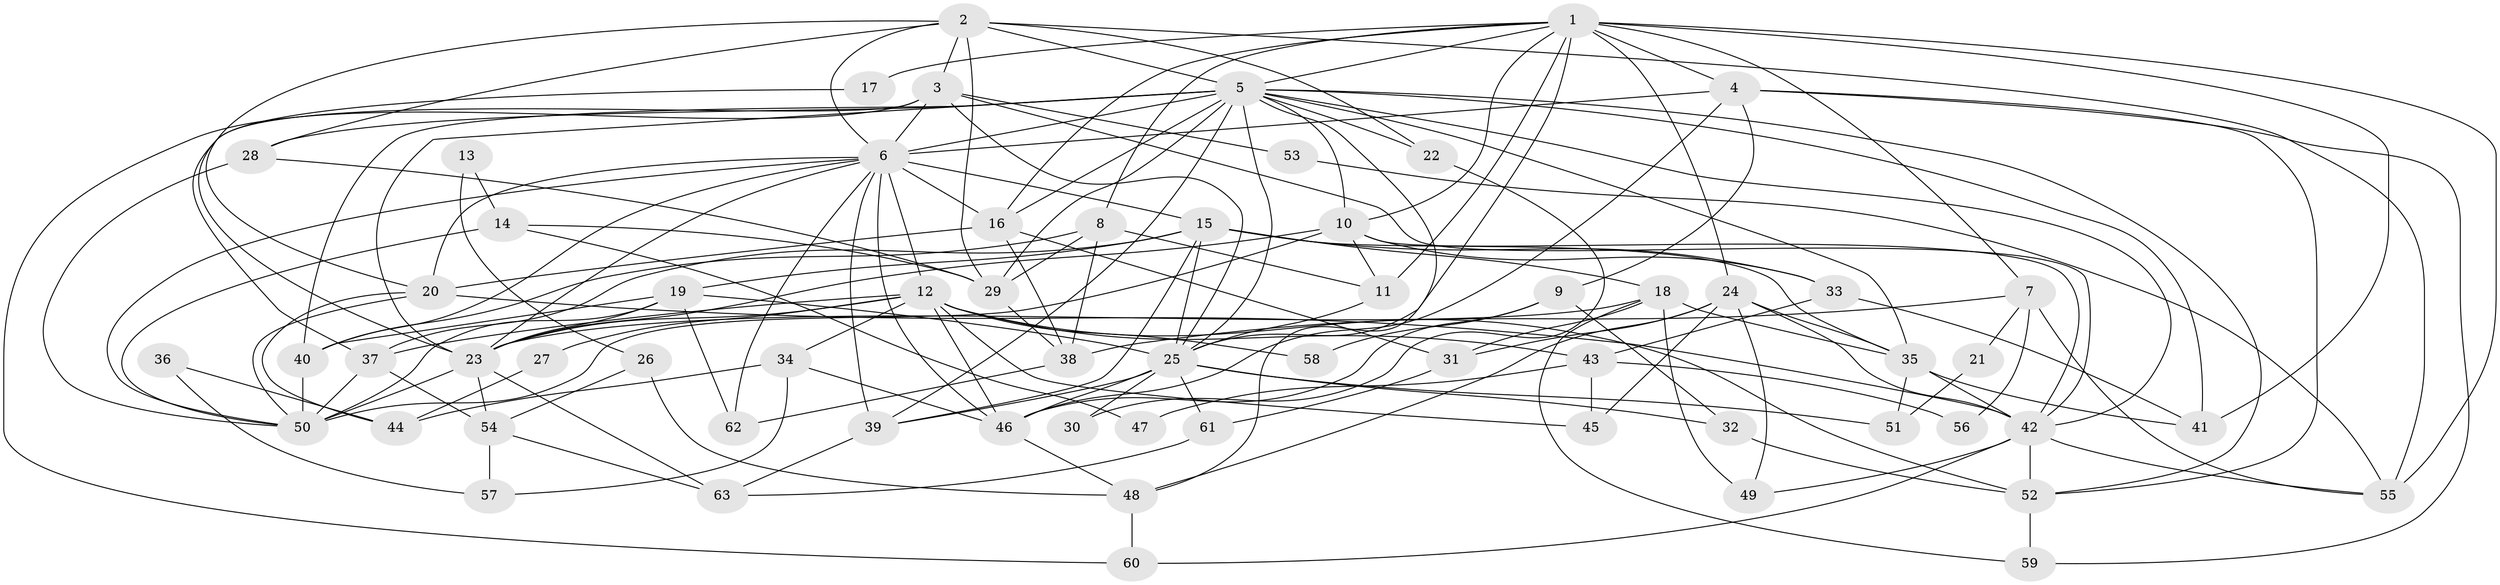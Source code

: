 // original degree distribution, {5: 0.15873015873015872, 4: 0.29365079365079366, 3: 0.2698412698412698, 6: 0.07936507936507936, 7: 0.03968253968253968, 2: 0.1349206349206349, 8: 0.015873015873015872, 9: 0.007936507936507936}
// Generated by graph-tools (version 1.1) at 2025/35/03/09/25 02:35:58]
// undirected, 63 vertices, 165 edges
graph export_dot {
graph [start="1"]
  node [color=gray90,style=filled];
  1;
  2;
  3;
  4;
  5;
  6;
  7;
  8;
  9;
  10;
  11;
  12;
  13;
  14;
  15;
  16;
  17;
  18;
  19;
  20;
  21;
  22;
  23;
  24;
  25;
  26;
  27;
  28;
  29;
  30;
  31;
  32;
  33;
  34;
  35;
  36;
  37;
  38;
  39;
  40;
  41;
  42;
  43;
  44;
  45;
  46;
  47;
  48;
  49;
  50;
  51;
  52;
  53;
  54;
  55;
  56;
  57;
  58;
  59;
  60;
  61;
  62;
  63;
  1 -- 4 [weight=2.0];
  1 -- 5 [weight=1.0];
  1 -- 7 [weight=1.0];
  1 -- 8 [weight=2.0];
  1 -- 10 [weight=1.0];
  1 -- 11 [weight=1.0];
  1 -- 16 [weight=1.0];
  1 -- 17 [weight=1.0];
  1 -- 24 [weight=1.0];
  1 -- 25 [weight=1.0];
  1 -- 41 [weight=1.0];
  1 -- 55 [weight=1.0];
  2 -- 3 [weight=1.0];
  2 -- 5 [weight=2.0];
  2 -- 6 [weight=3.0];
  2 -- 20 [weight=1.0];
  2 -- 22 [weight=2.0];
  2 -- 28 [weight=1.0];
  2 -- 29 [weight=1.0];
  2 -- 55 [weight=1.0];
  3 -- 6 [weight=1.0];
  3 -- 25 [weight=1.0];
  3 -- 37 [weight=1.0];
  3 -- 42 [weight=1.0];
  3 -- 53 [weight=1.0];
  3 -- 60 [weight=1.0];
  4 -- 6 [weight=2.0];
  4 -- 9 [weight=2.0];
  4 -- 46 [weight=1.0];
  4 -- 52 [weight=1.0];
  4 -- 59 [weight=1.0];
  5 -- 6 [weight=1.0];
  5 -- 10 [weight=2.0];
  5 -- 16 [weight=1.0];
  5 -- 22 [weight=1.0];
  5 -- 23 [weight=1.0];
  5 -- 25 [weight=1.0];
  5 -- 28 [weight=1.0];
  5 -- 29 [weight=1.0];
  5 -- 35 [weight=1.0];
  5 -- 39 [weight=1.0];
  5 -- 40 [weight=2.0];
  5 -- 41 [weight=1.0];
  5 -- 42 [weight=2.0];
  5 -- 48 [weight=1.0];
  5 -- 52 [weight=1.0];
  6 -- 12 [weight=2.0];
  6 -- 15 [weight=1.0];
  6 -- 16 [weight=3.0];
  6 -- 20 [weight=1.0];
  6 -- 23 [weight=1.0];
  6 -- 39 [weight=1.0];
  6 -- 40 [weight=1.0];
  6 -- 46 [weight=1.0];
  6 -- 50 [weight=1.0];
  6 -- 62 [weight=1.0];
  7 -- 21 [weight=1.0];
  7 -- 38 [weight=1.0];
  7 -- 55 [weight=1.0];
  7 -- 56 [weight=1.0];
  8 -- 11 [weight=1.0];
  8 -- 29 [weight=1.0];
  8 -- 38 [weight=1.0];
  8 -- 40 [weight=2.0];
  9 -- 32 [weight=1.0];
  9 -- 46 [weight=1.0];
  9 -- 58 [weight=1.0];
  10 -- 11 [weight=1.0];
  10 -- 23 [weight=1.0];
  10 -- 33 [weight=1.0];
  10 -- 42 [weight=3.0];
  10 -- 50 [weight=1.0];
  11 -- 25 [weight=1.0];
  12 -- 23 [weight=2.0];
  12 -- 27 [weight=1.0];
  12 -- 34 [weight=1.0];
  12 -- 37 [weight=1.0];
  12 -- 43 [weight=1.0];
  12 -- 45 [weight=1.0];
  12 -- 46 [weight=1.0];
  12 -- 52 [weight=1.0];
  12 -- 58 [weight=1.0];
  13 -- 14 [weight=1.0];
  13 -- 26 [weight=1.0];
  14 -- 29 [weight=1.0];
  14 -- 47 [weight=1.0];
  14 -- 50 [weight=1.0];
  15 -- 18 [weight=2.0];
  15 -- 19 [weight=1.0];
  15 -- 25 [weight=1.0];
  15 -- 33 [weight=1.0];
  15 -- 35 [weight=2.0];
  15 -- 37 [weight=1.0];
  15 -- 39 [weight=1.0];
  16 -- 20 [weight=1.0];
  16 -- 31 [weight=1.0];
  16 -- 38 [weight=1.0];
  17 -- 23 [weight=1.0];
  18 -- 23 [weight=1.0];
  18 -- 31 [weight=1.0];
  18 -- 35 [weight=1.0];
  18 -- 49 [weight=2.0];
  18 -- 59 [weight=1.0];
  19 -- 23 [weight=1.0];
  19 -- 25 [weight=1.0];
  19 -- 40 [weight=1.0];
  19 -- 50 [weight=1.0];
  19 -- 62 [weight=1.0];
  20 -- 42 [weight=1.0];
  20 -- 44 [weight=1.0];
  20 -- 50 [weight=1.0];
  21 -- 51 [weight=1.0];
  22 -- 30 [weight=1.0];
  23 -- 50 [weight=1.0];
  23 -- 54 [weight=1.0];
  23 -- 63 [weight=1.0];
  24 -- 31 [weight=1.0];
  24 -- 35 [weight=1.0];
  24 -- 42 [weight=1.0];
  24 -- 45 [weight=1.0];
  24 -- 48 [weight=1.0];
  24 -- 49 [weight=1.0];
  25 -- 30 [weight=2.0];
  25 -- 32 [weight=1.0];
  25 -- 39 [weight=1.0];
  25 -- 46 [weight=1.0];
  25 -- 51 [weight=1.0];
  25 -- 61 [weight=1.0];
  26 -- 48 [weight=1.0];
  26 -- 54 [weight=1.0];
  27 -- 44 [weight=1.0];
  28 -- 29 [weight=1.0];
  28 -- 50 [weight=1.0];
  29 -- 38 [weight=1.0];
  31 -- 61 [weight=1.0];
  32 -- 52 [weight=1.0];
  33 -- 41 [weight=1.0];
  33 -- 43 [weight=1.0];
  34 -- 44 [weight=1.0];
  34 -- 46 [weight=1.0];
  34 -- 57 [weight=1.0];
  35 -- 41 [weight=1.0];
  35 -- 42 [weight=1.0];
  35 -- 51 [weight=1.0];
  36 -- 44 [weight=1.0];
  36 -- 57 [weight=1.0];
  37 -- 50 [weight=1.0];
  37 -- 54 [weight=1.0];
  38 -- 62 [weight=1.0];
  39 -- 63 [weight=1.0];
  40 -- 50 [weight=1.0];
  42 -- 49 [weight=1.0];
  42 -- 52 [weight=1.0];
  42 -- 55 [weight=1.0];
  42 -- 60 [weight=1.0];
  43 -- 45 [weight=1.0];
  43 -- 47 [weight=1.0];
  43 -- 56 [weight=1.0];
  46 -- 48 [weight=1.0];
  48 -- 60 [weight=1.0];
  52 -- 59 [weight=1.0];
  53 -- 55 [weight=1.0];
  54 -- 57 [weight=1.0];
  54 -- 63 [weight=1.0];
  61 -- 63 [weight=1.0];
}
